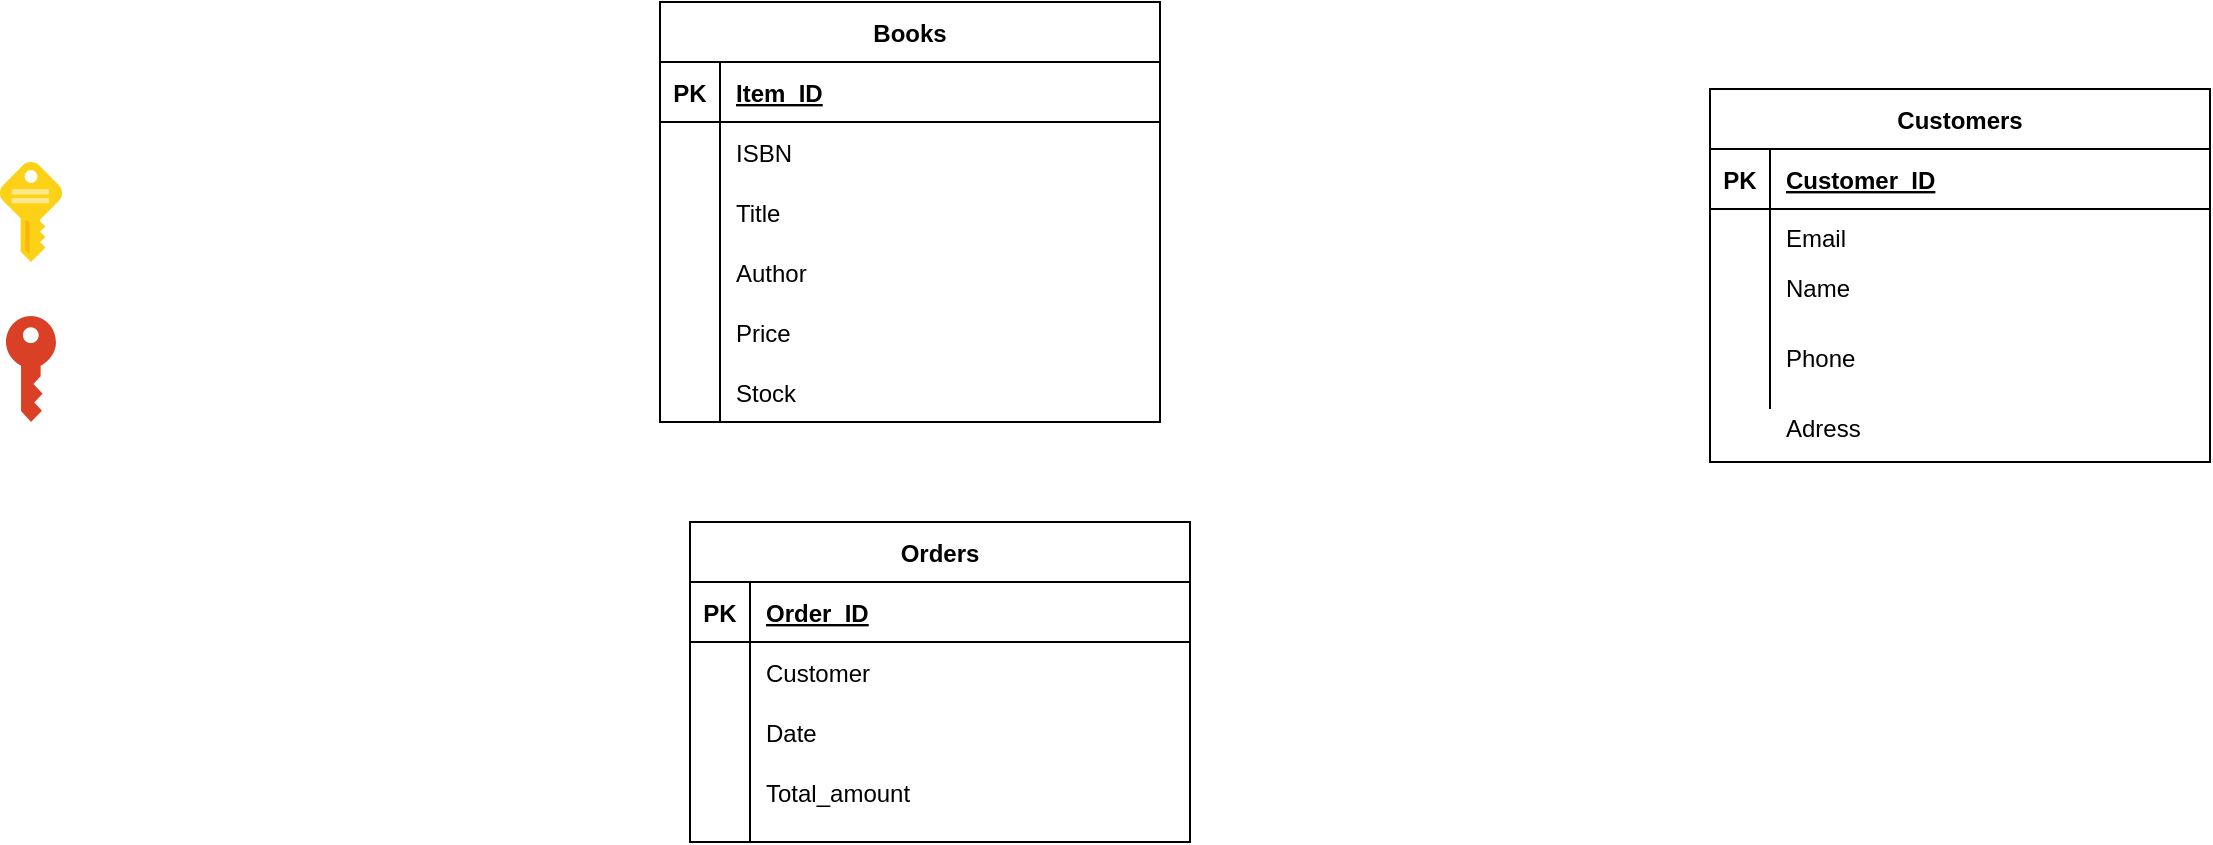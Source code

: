 <mxfile version="26.0.16">
  <diagram id="R2lEEEUBdFMjLlhIrx00" name="Page-1">
    <mxGraphModel dx="2284" dy="738" grid="1" gridSize="10" guides="1" tooltips="1" connect="1" arrows="1" fold="1" page="1" pageScale="1" pageWidth="850" pageHeight="1100" math="0" shadow="0" extFonts="Permanent Marker^https://fonts.googleapis.com/css?family=Permanent+Marker">
      <root>
        <mxCell id="0" />
        <mxCell id="1" parent="0" />
        <mxCell id="LhbAUDBxCJyhLOPfR5d5-18" value="" style="image;sketch=0;aspect=fixed;html=1;points=[];align=center;fontSize=12;image=img/lib/mscae/Key.svg;imageBackground=none;fillStyle=auto;" parent="1" vertex="1">
          <mxGeometry x="-430" y="130" width="31" height="50" as="geometry" />
        </mxCell>
        <mxCell id="LhbAUDBxCJyhLOPfR5d5-19" value="" style="sketch=0;pointerEvents=1;shadow=0;dashed=0;html=1;strokeColor=none;labelPosition=center;verticalLabelPosition=bottom;verticalAlign=top;outlineConnect=0;align=center;shape=mxgraph.office.security.key_permissions;fillColor=#DA4026;" parent="1" vertex="1">
          <mxGeometry x="-427" y="207" width="25" height="53" as="geometry" />
        </mxCell>
        <mxCell id="LhbAUDBxCJyhLOPfR5d5-65" value="" style="group" parent="1" vertex="1" connectable="0">
          <mxGeometry x="425" y="93.5" width="250" height="186.5" as="geometry" />
        </mxCell>
        <mxCell id="LhbAUDBxCJyhLOPfR5d5-33" value="Customers" style="shape=table;startSize=30;container=1;collapsible=1;childLayout=tableLayout;fixedRows=1;rowLines=0;fontStyle=1;align=center;resizeLast=1;" parent="LhbAUDBxCJyhLOPfR5d5-65" vertex="1">
          <mxGeometry width="250" height="186.5" as="geometry">
            <mxRectangle x="-100" y="50" width="70" height="30" as="alternateBounds" />
          </mxGeometry>
        </mxCell>
        <mxCell id="LhbAUDBxCJyhLOPfR5d5-34" value="" style="shape=partialRectangle;collapsible=0;dropTarget=0;pointerEvents=0;fillColor=none;points=[[0,0.5],[1,0.5]];portConstraint=eastwest;top=0;left=0;right=0;bottom=1;" parent="LhbAUDBxCJyhLOPfR5d5-33" vertex="1">
          <mxGeometry y="30" width="250" height="30" as="geometry" />
        </mxCell>
        <mxCell id="LhbAUDBxCJyhLOPfR5d5-35" value="PK" style="shape=partialRectangle;overflow=hidden;connectable=0;fillColor=none;top=0;left=0;bottom=0;right=0;fontStyle=1;" parent="LhbAUDBxCJyhLOPfR5d5-34" vertex="1">
          <mxGeometry width="30" height="30" as="geometry">
            <mxRectangle width="30" height="30" as="alternateBounds" />
          </mxGeometry>
        </mxCell>
        <mxCell id="LhbAUDBxCJyhLOPfR5d5-36" value="Customer_ID" style="shape=partialRectangle;overflow=hidden;connectable=0;fillColor=none;top=0;left=0;bottom=0;right=0;align=left;spacingLeft=6;fontStyle=5;" parent="LhbAUDBxCJyhLOPfR5d5-34" vertex="1">
          <mxGeometry x="30" width="220" height="30" as="geometry">
            <mxRectangle width="220" height="30" as="alternateBounds" />
          </mxGeometry>
        </mxCell>
        <mxCell id="LhbAUDBxCJyhLOPfR5d5-37" value="" style="shape=partialRectangle;collapsible=0;dropTarget=0;pointerEvents=0;fillColor=none;points=[[0,0.5],[1,0.5]];portConstraint=eastwest;top=0;left=0;right=0;bottom=0;" parent="LhbAUDBxCJyhLOPfR5d5-33" vertex="1">
          <mxGeometry y="60" width="250" height="100" as="geometry" />
        </mxCell>
        <mxCell id="LhbAUDBxCJyhLOPfR5d5-38" value="" style="shape=partialRectangle;overflow=hidden;connectable=0;fillColor=none;top=0;left=0;bottom=0;right=0;" parent="LhbAUDBxCJyhLOPfR5d5-37" vertex="1">
          <mxGeometry width="30" height="100" as="geometry">
            <mxRectangle width="30" height="100" as="alternateBounds" />
          </mxGeometry>
        </mxCell>
        <mxCell id="LhbAUDBxCJyhLOPfR5d5-39" value="" style="shape=partialRectangle;overflow=hidden;connectable=0;fillColor=none;top=0;left=0;bottom=0;right=0;align=left;spacingLeft=6;" parent="LhbAUDBxCJyhLOPfR5d5-37" vertex="1">
          <mxGeometry x="30" width="220" height="100" as="geometry">
            <mxRectangle width="220" height="100" as="alternateBounds" />
          </mxGeometry>
        </mxCell>
        <mxCell id="LhbAUDBxCJyhLOPfR5d5-41" value="Name" style="shape=partialRectangle;overflow=hidden;connectable=0;fillColor=none;top=0;left=0;bottom=0;right=0;align=left;spacingLeft=6;fontStyle=0;" parent="LhbAUDBxCJyhLOPfR5d5-65" vertex="1">
          <mxGeometry x="30" y="81.594" width="220" height="34.969" as="geometry">
            <mxRectangle width="220" height="30" as="alternateBounds" />
          </mxGeometry>
        </mxCell>
        <mxCell id="LhbAUDBxCJyhLOPfR5d5-42" value="Phone" style="shape=partialRectangle;overflow=hidden;connectable=0;fillColor=none;top=0;left=0;bottom=0;right=0;align=left;spacingLeft=6;fontStyle=0;" parent="LhbAUDBxCJyhLOPfR5d5-65" vertex="1">
          <mxGeometry x="30" y="116.562" width="220" height="34.969" as="geometry">
            <mxRectangle width="220" height="30" as="alternateBounds" />
          </mxGeometry>
        </mxCell>
        <mxCell id="LhbAUDBxCJyhLOPfR5d5-43" value="Adress" style="shape=partialRectangle;overflow=hidden;connectable=0;fillColor=none;top=0;left=0;bottom=0;right=0;align=left;spacingLeft=6;fontStyle=0;" parent="LhbAUDBxCJyhLOPfR5d5-65" vertex="1">
          <mxGeometry x="30" y="151.531" width="220" height="34.969" as="geometry">
            <mxRectangle width="220" height="30" as="alternateBounds" />
          </mxGeometry>
        </mxCell>
        <mxCell id="uTyyE6qwPP9eu8dJUZZA-2" value="Email" style="shape=partialRectangle;overflow=hidden;connectable=0;fillColor=none;top=0;left=0;bottom=0;right=0;align=left;spacingLeft=6;fontStyle=0;" vertex="1" parent="LhbAUDBxCJyhLOPfR5d5-65">
          <mxGeometry x="30" y="56.504" width="220" height="34.969" as="geometry">
            <mxRectangle width="220" height="30" as="alternateBounds" />
          </mxGeometry>
        </mxCell>
        <mxCell id="LhbAUDBxCJyhLOPfR5d5-66" value="" style="group" parent="1" vertex="1" connectable="0">
          <mxGeometry x="-100" y="50" width="250" height="210" as="geometry" />
        </mxCell>
        <mxCell id="C-vyLk0tnHw3VtMMgP7b-23" value="Books" style="shape=table;startSize=30;container=1;collapsible=1;childLayout=tableLayout;fixedRows=1;rowLines=0;fontStyle=1;align=center;resizeLast=1;" parent="LhbAUDBxCJyhLOPfR5d5-66" vertex="1">
          <mxGeometry width="250" height="210" as="geometry">
            <mxRectangle x="-100" y="50" width="70" height="30" as="alternateBounds" />
          </mxGeometry>
        </mxCell>
        <mxCell id="C-vyLk0tnHw3VtMMgP7b-24" value="" style="shape=partialRectangle;collapsible=0;dropTarget=0;pointerEvents=0;fillColor=none;points=[[0,0.5],[1,0.5]];portConstraint=eastwest;top=0;left=0;right=0;bottom=1;" parent="C-vyLk0tnHw3VtMMgP7b-23" vertex="1">
          <mxGeometry y="30" width="250" height="30" as="geometry" />
        </mxCell>
        <mxCell id="C-vyLk0tnHw3VtMMgP7b-25" value="PK" style="shape=partialRectangle;overflow=hidden;connectable=0;fillColor=none;top=0;left=0;bottom=0;right=0;fontStyle=1;" parent="C-vyLk0tnHw3VtMMgP7b-24" vertex="1">
          <mxGeometry width="30" height="30" as="geometry">
            <mxRectangle width="30" height="30" as="alternateBounds" />
          </mxGeometry>
        </mxCell>
        <mxCell id="C-vyLk0tnHw3VtMMgP7b-26" value="Item_ID" style="shape=partialRectangle;overflow=hidden;connectable=0;fillColor=none;top=0;left=0;bottom=0;right=0;align=left;spacingLeft=6;fontStyle=5;" parent="C-vyLk0tnHw3VtMMgP7b-24" vertex="1">
          <mxGeometry x="30" width="220" height="30" as="geometry">
            <mxRectangle width="220" height="30" as="alternateBounds" />
          </mxGeometry>
        </mxCell>
        <mxCell id="C-vyLk0tnHw3VtMMgP7b-27" value="" style="shape=partialRectangle;collapsible=0;dropTarget=0;pointerEvents=0;fillColor=none;points=[[0,0.5],[1,0.5]];portConstraint=eastwest;top=0;left=0;right=0;bottom=0;" parent="C-vyLk0tnHw3VtMMgP7b-23" vertex="1">
          <mxGeometry y="60" width="250" height="150" as="geometry" />
        </mxCell>
        <mxCell id="C-vyLk0tnHw3VtMMgP7b-28" value="" style="shape=partialRectangle;overflow=hidden;connectable=0;fillColor=none;top=0;left=0;bottom=0;right=0;" parent="C-vyLk0tnHw3VtMMgP7b-27" vertex="1">
          <mxGeometry width="30" height="150" as="geometry">
            <mxRectangle width="30" height="150" as="alternateBounds" />
          </mxGeometry>
        </mxCell>
        <mxCell id="C-vyLk0tnHw3VtMMgP7b-29" value="" style="shape=partialRectangle;overflow=hidden;connectable=0;fillColor=none;top=0;left=0;bottom=0;right=0;align=left;spacingLeft=6;" parent="C-vyLk0tnHw3VtMMgP7b-27" vertex="1">
          <mxGeometry x="30" width="220" height="150" as="geometry">
            <mxRectangle width="220" height="150" as="alternateBounds" />
          </mxGeometry>
        </mxCell>
        <mxCell id="LhbAUDBxCJyhLOPfR5d5-14" value="ISBN" style="shape=partialRectangle;overflow=hidden;connectable=0;fillColor=none;top=0;left=0;bottom=0;right=0;align=left;spacingLeft=6;fontStyle=0;" parent="LhbAUDBxCJyhLOPfR5d5-66" vertex="1">
          <mxGeometry x="30" y="60" width="220" height="30" as="geometry">
            <mxRectangle width="220" height="30" as="alternateBounds" />
          </mxGeometry>
        </mxCell>
        <mxCell id="LhbAUDBxCJyhLOPfR5d5-15" value="Title" style="shape=partialRectangle;overflow=hidden;connectable=0;fillColor=none;top=0;left=0;bottom=0;right=0;align=left;spacingLeft=6;fontStyle=0;" parent="LhbAUDBxCJyhLOPfR5d5-66" vertex="1">
          <mxGeometry x="30" y="90" width="220" height="30" as="geometry">
            <mxRectangle width="220" height="30" as="alternateBounds" />
          </mxGeometry>
        </mxCell>
        <mxCell id="LhbAUDBxCJyhLOPfR5d5-16" value="Author" style="shape=partialRectangle;overflow=hidden;connectable=0;fillColor=none;top=0;left=0;bottom=0;right=0;align=left;spacingLeft=6;fontStyle=0;" parent="LhbAUDBxCJyhLOPfR5d5-66" vertex="1">
          <mxGeometry x="30" y="120" width="220" height="30" as="geometry">
            <mxRectangle width="220" height="30" as="alternateBounds" />
          </mxGeometry>
        </mxCell>
        <mxCell id="LhbAUDBxCJyhLOPfR5d5-17" value="Price" style="shape=partialRectangle;overflow=hidden;connectable=0;fillColor=none;top=0;left=0;bottom=0;right=0;align=left;spacingLeft=6;fontStyle=0;" parent="LhbAUDBxCJyhLOPfR5d5-66" vertex="1">
          <mxGeometry x="30" y="150" width="220" height="30" as="geometry">
            <mxRectangle width="220" height="30" as="alternateBounds" />
          </mxGeometry>
        </mxCell>
        <mxCell id="uTyyE6qwPP9eu8dJUZZA-1" value="Stock" style="shape=partialRectangle;overflow=hidden;connectable=0;fillColor=none;top=0;left=0;bottom=0;right=0;align=left;spacingLeft=6;fontStyle=0;" vertex="1" parent="LhbAUDBxCJyhLOPfR5d5-66">
          <mxGeometry x="30" y="180" width="220" height="30" as="geometry">
            <mxRectangle width="220" height="30" as="alternateBounds" />
          </mxGeometry>
        </mxCell>
        <mxCell id="LhbAUDBxCJyhLOPfR5d5-67" value="" style="group" parent="1" vertex="1" connectable="0">
          <mxGeometry x="-85" y="310" width="250" height="160" as="geometry" />
        </mxCell>
        <mxCell id="LhbAUDBxCJyhLOPfR5d5-45" value="Orders" style="shape=table;startSize=30;container=1;collapsible=1;childLayout=tableLayout;fixedRows=1;rowLines=0;fontStyle=1;align=center;resizeLast=1;" parent="LhbAUDBxCJyhLOPfR5d5-67" vertex="1">
          <mxGeometry width="250" height="160" as="geometry">
            <mxRectangle x="-100" y="50" width="70" height="30" as="alternateBounds" />
          </mxGeometry>
        </mxCell>
        <mxCell id="LhbAUDBxCJyhLOPfR5d5-46" value="" style="shape=partialRectangle;collapsible=0;dropTarget=0;pointerEvents=0;fillColor=none;points=[[0,0.5],[1,0.5]];portConstraint=eastwest;top=0;left=0;right=0;bottom=1;" parent="LhbAUDBxCJyhLOPfR5d5-45" vertex="1">
          <mxGeometry y="30" width="250" height="30" as="geometry" />
        </mxCell>
        <mxCell id="LhbAUDBxCJyhLOPfR5d5-47" value="PK" style="shape=partialRectangle;overflow=hidden;connectable=0;fillColor=none;top=0;left=0;bottom=0;right=0;fontStyle=1;" parent="LhbAUDBxCJyhLOPfR5d5-46" vertex="1">
          <mxGeometry width="30" height="30" as="geometry">
            <mxRectangle width="30" height="30" as="alternateBounds" />
          </mxGeometry>
        </mxCell>
        <mxCell id="LhbAUDBxCJyhLOPfR5d5-48" value="Order_ID" style="shape=partialRectangle;overflow=hidden;connectable=0;fillColor=none;top=0;left=0;bottom=0;right=0;align=left;spacingLeft=6;fontStyle=5;" parent="LhbAUDBxCJyhLOPfR5d5-46" vertex="1">
          <mxGeometry x="30" width="220" height="30" as="geometry">
            <mxRectangle width="220" height="30" as="alternateBounds" />
          </mxGeometry>
        </mxCell>
        <mxCell id="LhbAUDBxCJyhLOPfR5d5-49" value="" style="shape=partialRectangle;collapsible=0;dropTarget=0;pointerEvents=0;fillColor=none;points=[[0,0.5],[1,0.5]];portConstraint=eastwest;top=0;left=0;right=0;bottom=0;" parent="LhbAUDBxCJyhLOPfR5d5-45" vertex="1">
          <mxGeometry y="60" width="250" height="100" as="geometry" />
        </mxCell>
        <mxCell id="LhbAUDBxCJyhLOPfR5d5-50" value="" style="shape=partialRectangle;overflow=hidden;connectable=0;fillColor=none;top=0;left=0;bottom=0;right=0;" parent="LhbAUDBxCJyhLOPfR5d5-49" vertex="1">
          <mxGeometry width="30" height="100" as="geometry">
            <mxRectangle width="30" height="100" as="alternateBounds" />
          </mxGeometry>
        </mxCell>
        <mxCell id="LhbAUDBxCJyhLOPfR5d5-51" value="" style="shape=partialRectangle;overflow=hidden;connectable=0;fillColor=none;top=0;left=0;bottom=0;right=0;align=left;spacingLeft=6;" parent="LhbAUDBxCJyhLOPfR5d5-49" vertex="1">
          <mxGeometry x="30" width="220" height="100" as="geometry">
            <mxRectangle width="220" height="100" as="alternateBounds" />
          </mxGeometry>
        </mxCell>
        <mxCell id="LhbAUDBxCJyhLOPfR5d5-52" value="Customer" style="shape=partialRectangle;overflow=hidden;connectable=0;fillColor=none;top=0;left=0;bottom=0;right=0;align=left;spacingLeft=6;fontStyle=0;" parent="LhbAUDBxCJyhLOPfR5d5-67" vertex="1">
          <mxGeometry x="30" y="60" width="220" height="30" as="geometry">
            <mxRectangle width="220" height="30" as="alternateBounds" />
          </mxGeometry>
        </mxCell>
        <mxCell id="LhbAUDBxCJyhLOPfR5d5-53" value="Date" style="shape=partialRectangle;overflow=hidden;connectable=0;fillColor=none;top=0;left=0;bottom=0;right=0;align=left;spacingLeft=6;fontStyle=0;" parent="LhbAUDBxCJyhLOPfR5d5-67" vertex="1">
          <mxGeometry x="30" y="90" width="220" height="30" as="geometry">
            <mxRectangle width="220" height="30" as="alternateBounds" />
          </mxGeometry>
        </mxCell>
        <mxCell id="LhbAUDBxCJyhLOPfR5d5-54" value="Total_amount" style="shape=partialRectangle;overflow=hidden;connectable=0;fillColor=none;top=0;left=0;bottom=0;right=0;align=left;spacingLeft=6;fontStyle=0;" parent="LhbAUDBxCJyhLOPfR5d5-67" vertex="1">
          <mxGeometry x="30" y="120" width="220" height="30" as="geometry">
            <mxRectangle width="220" height="30" as="alternateBounds" />
          </mxGeometry>
        </mxCell>
      </root>
    </mxGraphModel>
  </diagram>
</mxfile>
